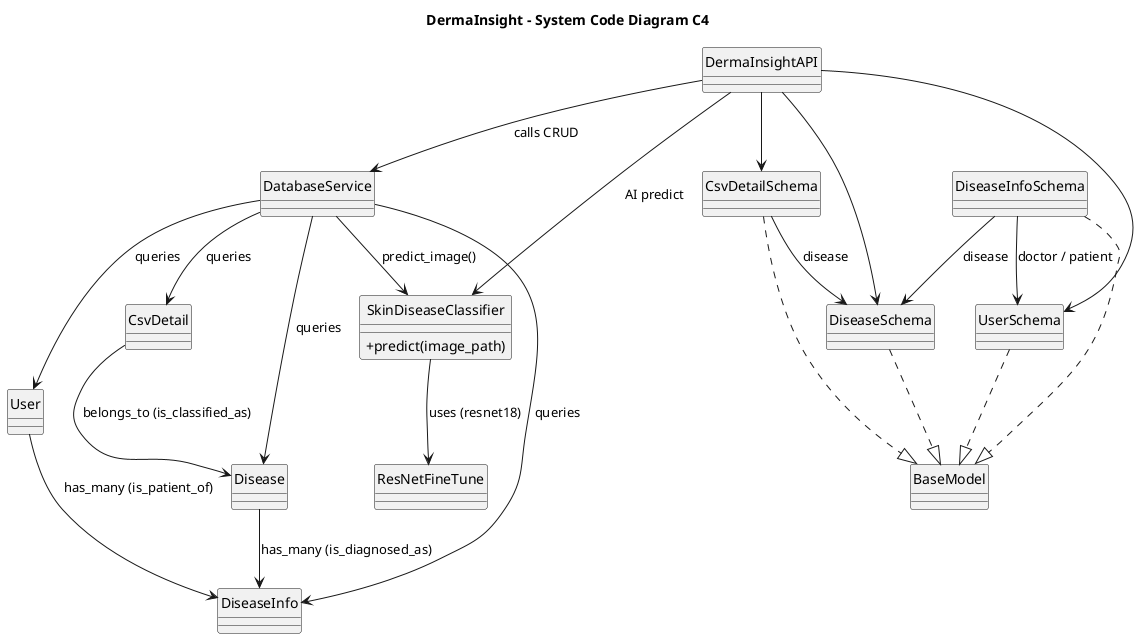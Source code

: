 @startuml
skinparam style strictuml
skinparam classAttributeIconSize 0
title DermaInsight - System Code Diagram C4

' === ORM Modelleri ===
class User
class Disease
class DiseaseInfo
class CsvDetail

User --> DiseaseInfo : has_many (is_patient_of)
Disease --> DiseaseInfo : has_many (is_diagnosed_as)
CsvDetail --> Disease : belongs_to (is_classified_as)

' === CRUD/Servis Katmanı ===
class DatabaseService {
}

DatabaseService --> User : queries
DatabaseService --> Disease : queries
DatabaseService --> DiseaseInfo : queries
DatabaseService --> CsvDetail : queries
DatabaseService --> SkinDiseaseClassifier : predict_image()

' === AI Model Katmanı ===
class ResNetFineTune
class SkinDiseaseClassifier {
  +predict(image_path)
}
SkinDiseaseClassifier --> ResNetFineTune : uses (resnet18)

' === FastAPI Uygulama Katmanı ===
class DermaInsightAPI {
}
DermaInsightAPI --> DatabaseService : calls CRUD
DermaInsightAPI --> SkinDiseaseClassifier : AI predict
DermaInsightAPI --> UserSchema
DermaInsightAPI --> DiseaseSchema
DermaInsightAPI --> CsvDetailSchema

' === DTO & Şemalar ===
class UserSchema
class DiseaseSchema
class DiseaseInfoSchema
class CsvDetailSchema

UserSchema ..|> BaseModel
DiseaseSchema ..|> BaseModel
DiseaseInfoSchema ..|> BaseModel
CsvDetailSchema ..|> BaseModel

DiseaseInfoSchema --> UserSchema : doctor / patient
DiseaseInfoSchema --> DiseaseSchema : disease
CsvDetailSchema --> DiseaseSchema : disease

@enduml
